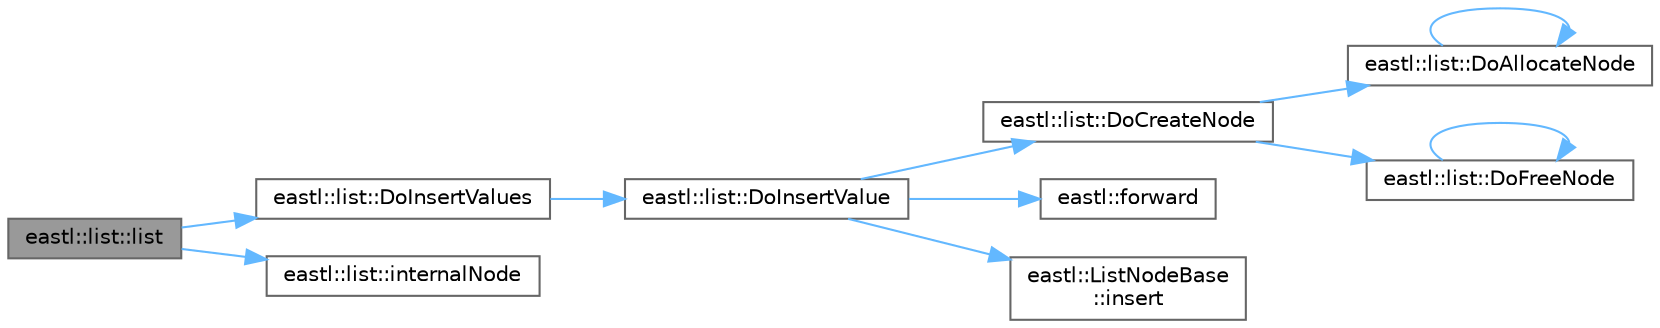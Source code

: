 digraph "eastl::list::list"
{
 // LATEX_PDF_SIZE
  bgcolor="transparent";
  edge [fontname=Helvetica,fontsize=10,labelfontname=Helvetica,labelfontsize=10];
  node [fontname=Helvetica,fontsize=10,shape=box,height=0.2,width=0.4];
  rankdir="LR";
  Node1 [id="Node000001",label="eastl::list::list",height=0.2,width=0.4,color="gray40", fillcolor="grey60", style="filled", fontcolor="black",tooltip=" "];
  Node1 -> Node2 [id="edge11_Node000001_Node000002",color="steelblue1",style="solid",tooltip=" "];
  Node2 [id="Node000002",label="eastl::list::DoInsertValues",height=0.2,width=0.4,color="grey40", fillcolor="white", style="filled",URL="$classeastl_1_1list.html#ac2eb8980983d66559c37e4c1795fac41",tooltip=" "];
  Node2 -> Node3 [id="edge12_Node000002_Node000003",color="steelblue1",style="solid",tooltip=" "];
  Node3 [id="Node000003",label="eastl::list::DoInsertValue",height=0.2,width=0.4,color="grey40", fillcolor="white", style="filled",URL="$classeastl_1_1list.html#a6b2e47832dabd9ed3c9b75d7a1a9b865",tooltip=" "];
  Node3 -> Node4 [id="edge13_Node000003_Node000004",color="steelblue1",style="solid",tooltip=" "];
  Node4 [id="Node000004",label="eastl::list::DoCreateNode",height=0.2,width=0.4,color="grey40", fillcolor="white", style="filled",URL="$classeastl_1_1list.html#af0d64efab2d824fe232a0b16a0e7d39c",tooltip=" "];
  Node4 -> Node5 [id="edge14_Node000004_Node000005",color="steelblue1",style="solid",tooltip=" "];
  Node5 [id="Node000005",label="eastl::list::DoAllocateNode",height=0.2,width=0.4,color="grey40", fillcolor="white", style="filled",URL="$classeastl_1_1list.html#a9da779830ccdc55ad163d9b717e9c5cb",tooltip=" "];
  Node5 -> Node5 [id="edge15_Node000005_Node000005",color="steelblue1",style="solid",tooltip=" "];
  Node4 -> Node6 [id="edge16_Node000004_Node000006",color="steelblue1",style="solid",tooltip=" "];
  Node6 [id="Node000006",label="eastl::list::DoFreeNode",height=0.2,width=0.4,color="grey40", fillcolor="white", style="filled",URL="$classeastl_1_1list.html#ada26db5c8e684528f2075ed7ee609713",tooltip=" "];
  Node6 -> Node6 [id="edge17_Node000006_Node000006",color="steelblue1",style="solid",tooltip=" "];
  Node3 -> Node7 [id="edge18_Node000003_Node000007",color="steelblue1",style="solid",tooltip=" "];
  Node7 [id="Node000007",label="eastl::forward",height=0.2,width=0.4,color="grey40", fillcolor="white", style="filled",URL="$namespaceeastl.html#a36662e86289d74a927ced4b51496fce5",tooltip=" "];
  Node3 -> Node8 [id="edge19_Node000003_Node000008",color="steelblue1",style="solid",tooltip=" "];
  Node8 [id="Node000008",label="eastl::ListNodeBase\l::insert",height=0.2,width=0.4,color="grey40", fillcolor="white", style="filled",URL="$structeastl_1_1_list_node_base.html#a9534e2fa05980ca2b6648f2a287786ec",tooltip=" "];
  Node1 -> Node9 [id="edge20_Node000001_Node000009",color="steelblue1",style="solid",tooltip=" "];
  Node9 [id="Node000009",label="eastl::list::internalNode",height=0.2,width=0.4,color="grey40", fillcolor="white", style="filled",URL="$classeastl_1_1list.html#ad85f0b3b612469405f22aba10045132b",tooltip=" "];
}
